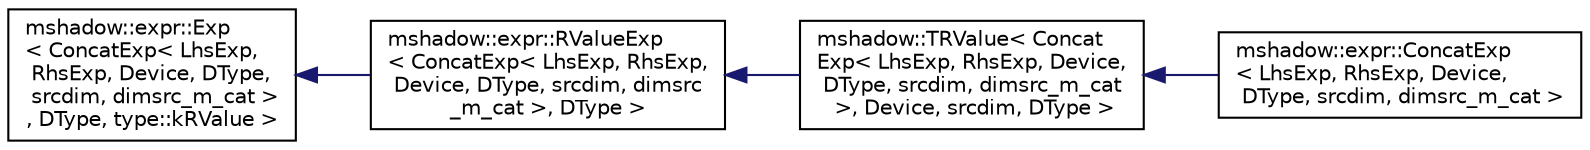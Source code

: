 digraph "Graphical Class Hierarchy"
{
 // LATEX_PDF_SIZE
  edge [fontname="Helvetica",fontsize="10",labelfontname="Helvetica",labelfontsize="10"];
  node [fontname="Helvetica",fontsize="10",shape=record];
  rankdir="LR";
  Node0 [label="mshadow::expr::Exp\l\< ConcatExp\< LhsExp,\l RhsExp, Device, DType,\l srcdim, dimsrc_m_cat \>\l, DType, type::kRValue \>",height=0.2,width=0.4,color="black", fillcolor="white", style="filled",URL="$structmshadow_1_1expr_1_1Exp.html",tooltip=" "];
  Node0 -> Node1 [dir="back",color="midnightblue",fontsize="10",style="solid",fontname="Helvetica"];
  Node1 [label="mshadow::expr::RValueExp\l\< ConcatExp\< LhsExp, RhsExp,\l Device, DType, srcdim, dimsrc\l_m_cat \>, DType \>",height=0.2,width=0.4,color="black", fillcolor="white", style="filled",URL="$classmshadow_1_1expr_1_1RValueExp.html",tooltip=" "];
  Node1 -> Node2 [dir="back",color="midnightblue",fontsize="10",style="solid",fontname="Helvetica"];
  Node2 [label="mshadow::TRValue\< Concat\lExp\< LhsExp, RhsExp, Device,\l DType, srcdim, dimsrc_m_cat\l \>, Device, srcdim, DType \>",height=0.2,width=0.4,color="black", fillcolor="white", style="filled",URL="$structmshadow_1_1TRValue.html",tooltip=" "];
  Node2 -> Node3 [dir="back",color="midnightblue",fontsize="10",style="solid",fontname="Helvetica"];
  Node3 [label="mshadow::expr::ConcatExp\l\< LhsExp, RhsExp, Device,\l DType, srcdim, dimsrc_m_cat \>",height=0.2,width=0.4,color="black", fillcolor="white", style="filled",URL="$structmshadow_1_1expr_1_1ConcatExp.html",tooltip="concat expression, concat two tensor's channel"];
}
